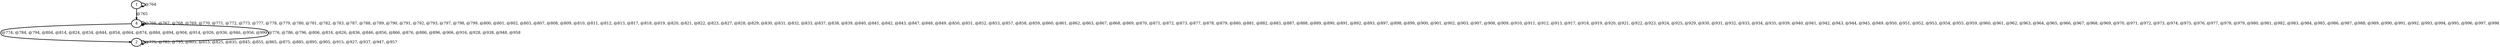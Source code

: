 digraph G {
        node [style=rounded, penwidth=3, fontsize=20, shape=oval];
        "1" -> "1" [label="@764", color=black,arrowsize=1,style=bold,penwidth=3,fontsize=20];
"1" -> "4" [label="@765", color=black,arrowsize=1,style=bold,penwidth=3,fontsize=20];
"4" -> "4" [label="@766, @767, @768, @769, @770, @771, @772, @773, @777, @778, @779, @780, @781, @782, @783, @787, @788, @789, @790, @791, @792, @793, @797, @798, @799, @800, @801, @802, @803, @807, @808, @809, @810, @811, @812, @813, @817, @818, @819, @820, @821, @822, @823, @827, @828, @829, @830, @831, @832, @833, @837, @838, @839, @840, @841, @842, @843, @847, @848, @849, @850, @851, @852, @853, @857, @858, @859, @860, @861, @862, @863, @867, @868, @869, @870, @871, @872, @873, @877, @878, @879, @880, @881, @882, @883, @887, @888, @889, @890, @891, @892, @893, @897, @898, @899, @900, @901, @902, @903, @907, @908, @909, @910, @911, @912, @913, @917, @918, @919, @920, @921, @922, @923, @924, @925, @929, @930, @931, @932, @933, @934, @935, @939, @940, @941, @942, @943, @944, @945, @949, @950, @951, @952, @953, @954, @955, @959, @960, @961, @962, @963, @964, @965, @966, @967, @968, @969, @970, @971, @972, @973, @974, @975, @976, @977, @978, @979, @980, @981, @982, @983, @984, @985, @986, @987, @988, @989, @990, @991, @992, @993, @994, @995, @996, @997, @998", color=black,arrowsize=1,style=bold,penwidth=3,fontsize=20];
"4" -> "2" [label="@774, @784, @794, @804, @814, @824, @834, @844, @854, @864, @874, @884, @894, @904, @914, @926, @936, @946, @956, @999", color=black,arrowsize=1,style=bold,penwidth=3,fontsize=20];
"2" -> "2" [label="@775, @785, @795, @805, @815, @825, @835, @845, @855, @865, @875, @885, @895, @905, @915, @927, @937, @947, @957", color=black,arrowsize=1,style=bold,penwidth=3,fontsize=20];
"2" -> "4" [label="@776, @786, @796, @806, @816, @826, @836, @846, @856, @866, @876, @886, @896, @906, @916, @928, @938, @948, @958", color=black,arrowsize=1,style=bold,penwidth=3,fontsize=20];
}
